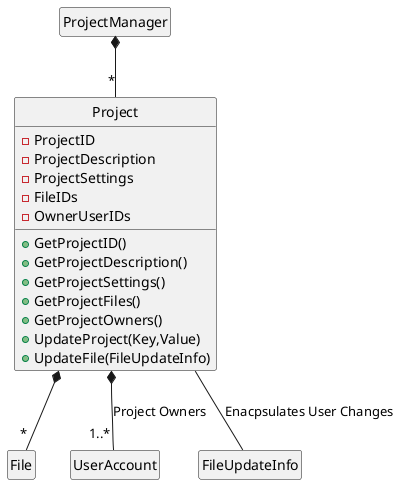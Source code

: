 @startuml
hide circle
hide empty members

class "ProjectManager" as sqs_pr_m
class "Project" as sqs_pr{
	-ProjectID
	-ProjectDescription
	-ProjectSettings
	-FileIDs
	-OwnerUserIDs
	+GetProjectID()
	+GetProjectDescription()
	+GetProjectSettings()
	+GetProjectFiles()
	+GetProjectOwners()
	+UpdateProject(Key,Value)
	+UpdateFile(FileUpdateInfo)
	}

class "File" as sqs_fi
class "UserAccount" as sqs_ua
class "FileUpdateInfo" as sqs_fi_ui

sqs_pr_m *-- "*" sqs_pr

sqs_pr *-- "*" sqs_fi 

sqs_pr *-- "1..*" sqs_ua : "Project Owners"

sqs_pr -- sqs_fi_ui : Enacpsulates User Changes



@enduml